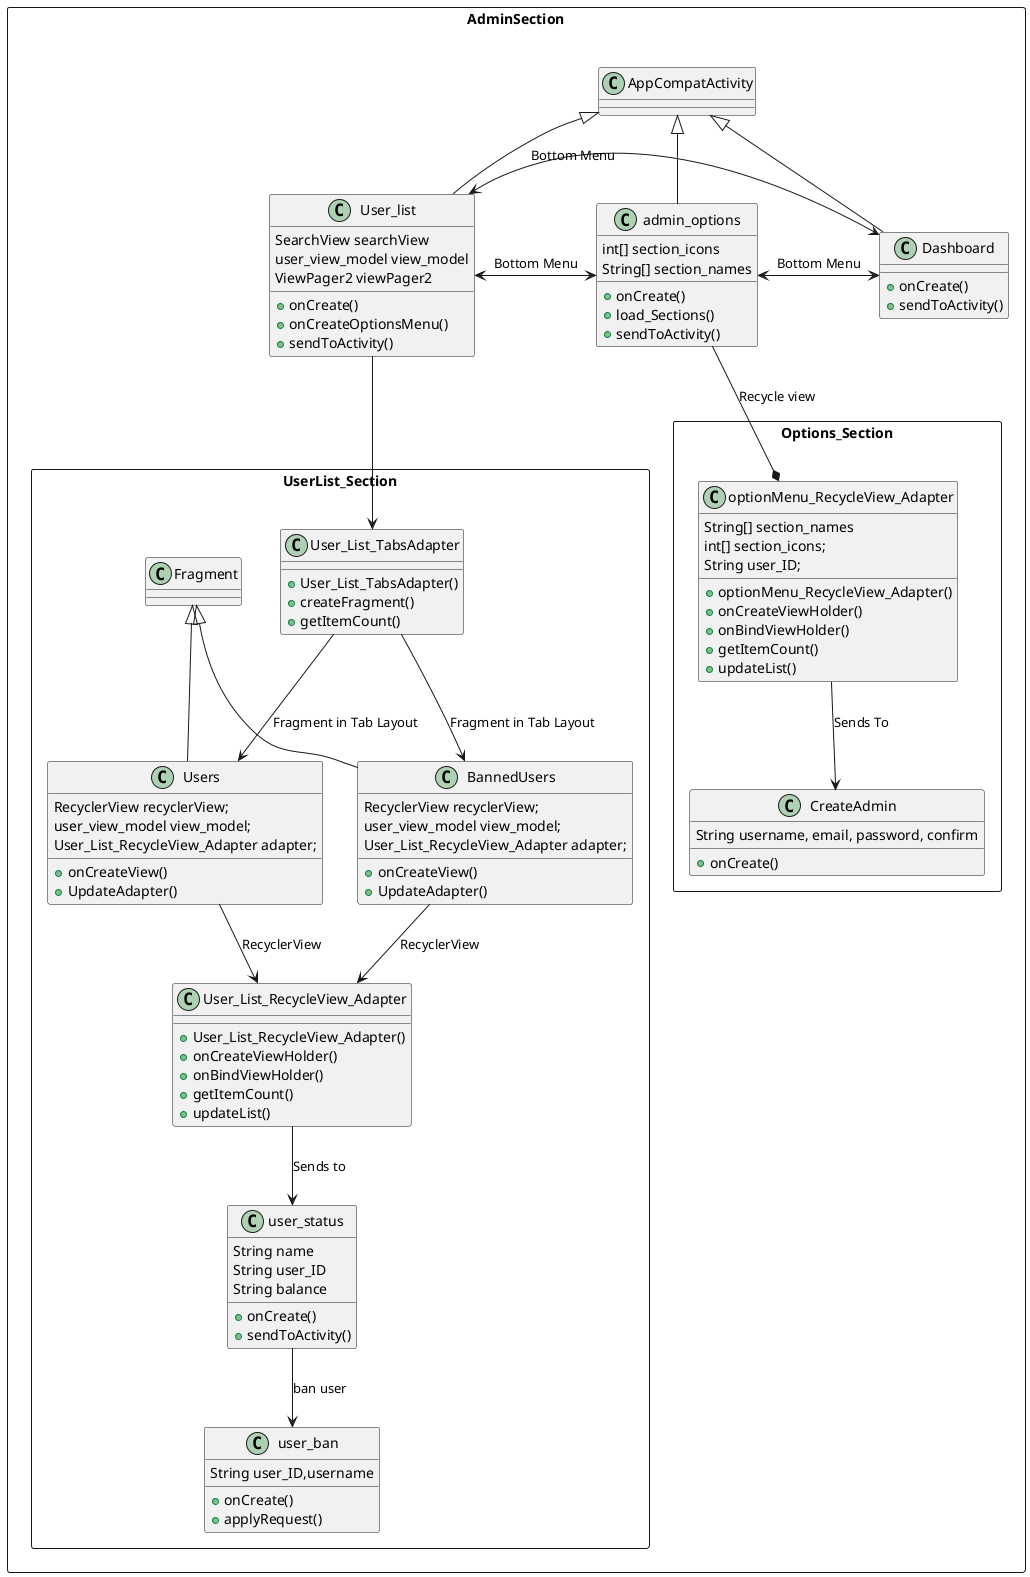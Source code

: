 @startuml
'https://plantuml.com/class-diagram

rectangle AdminSection{

class User_list{
    SearchView searchView
    user_view_model view_model
    ViewPager2 viewPager2

    +onCreate()
    +onCreateOptionsMenu()
    +sendToActivity()
}
class Dashboard{
    +onCreate()
    +sendToActivity()
}
class admin_options{
    int[] section_icons
    String[] section_names
    +onCreate()
    +load_Sections()
    +sendToActivity()
}

AppCompatActivity <|-- User_list
AppCompatActivity <|-- Dashboard
AppCompatActivity <|-- admin_options

User_list <-> Dashboard: Bottom Menu
User_list <-> admin_options: Bottom Menu
admin_options <-> Dashboard: Bottom Menu


rectangle UserList_Section{

    class User_List_TabsAdapter{
    +User_List_TabsAdapter()
    +createFragment()
    +getItemCount()
    }

    class Users {
    RecyclerView recyclerView;
    user_view_model view_model;
    User_List_RecycleView_Adapter adapter;

        +onCreateView()
        +UpdateAdapter()
    }

    class BannedUsers {
    RecyclerView recyclerView;
    user_view_model view_model;
    User_List_RecycleView_Adapter adapter;

        +onCreateView()
        +UpdateAdapter()
    }

    class User_List_RecycleView_Adapter{
        +User_List_RecycleView_Adapter()
        +onCreateViewHolder()
        +onBindViewHolder()
        +getItemCount()
        +updateList()
    }

    class user_status{
            String name
            String user_ID
            String balance

            +onCreate()
            +sendToActivity()
    }

    class user_ban{
    String user_ID,username
    +onCreate()
    +applyRequest()
    }

    user_status --> user_ban: ban user
    User_List_RecycleView_Adapter --> user_status: Sends to


        Fragment <|-- Users
        Fragment <|-- BannedUsers

    User_List_TabsAdapter --> Users: Fragment in Tab Layout
    User_List_TabsAdapter --> BannedUsers: Fragment in Tab Layout

    Users --> User_List_RecycleView_Adapter: RecyclerView
    BannedUsers --> User_List_RecycleView_Adapter: RecyclerView

    User_list --> User_List_TabsAdapter
}

rectangle Options_Section{

class optionMenu_RecycleView_Adapter{
    String[] section_names
    int[] section_icons;
    String user_ID;

    +optionMenu_RecycleView_Adapter()
    +onCreateViewHolder()
    +onBindViewHolder()
    +getItemCount()
    +updateList()
}

class CreateAdmin{
String username, email, password, confirm
+onCreate()
}

admin_options --* optionMenu_RecycleView_Adapter: Recycle view

optionMenu_RecycleView_Adapter --> CreateAdmin: Sends To
}

}

@enduml